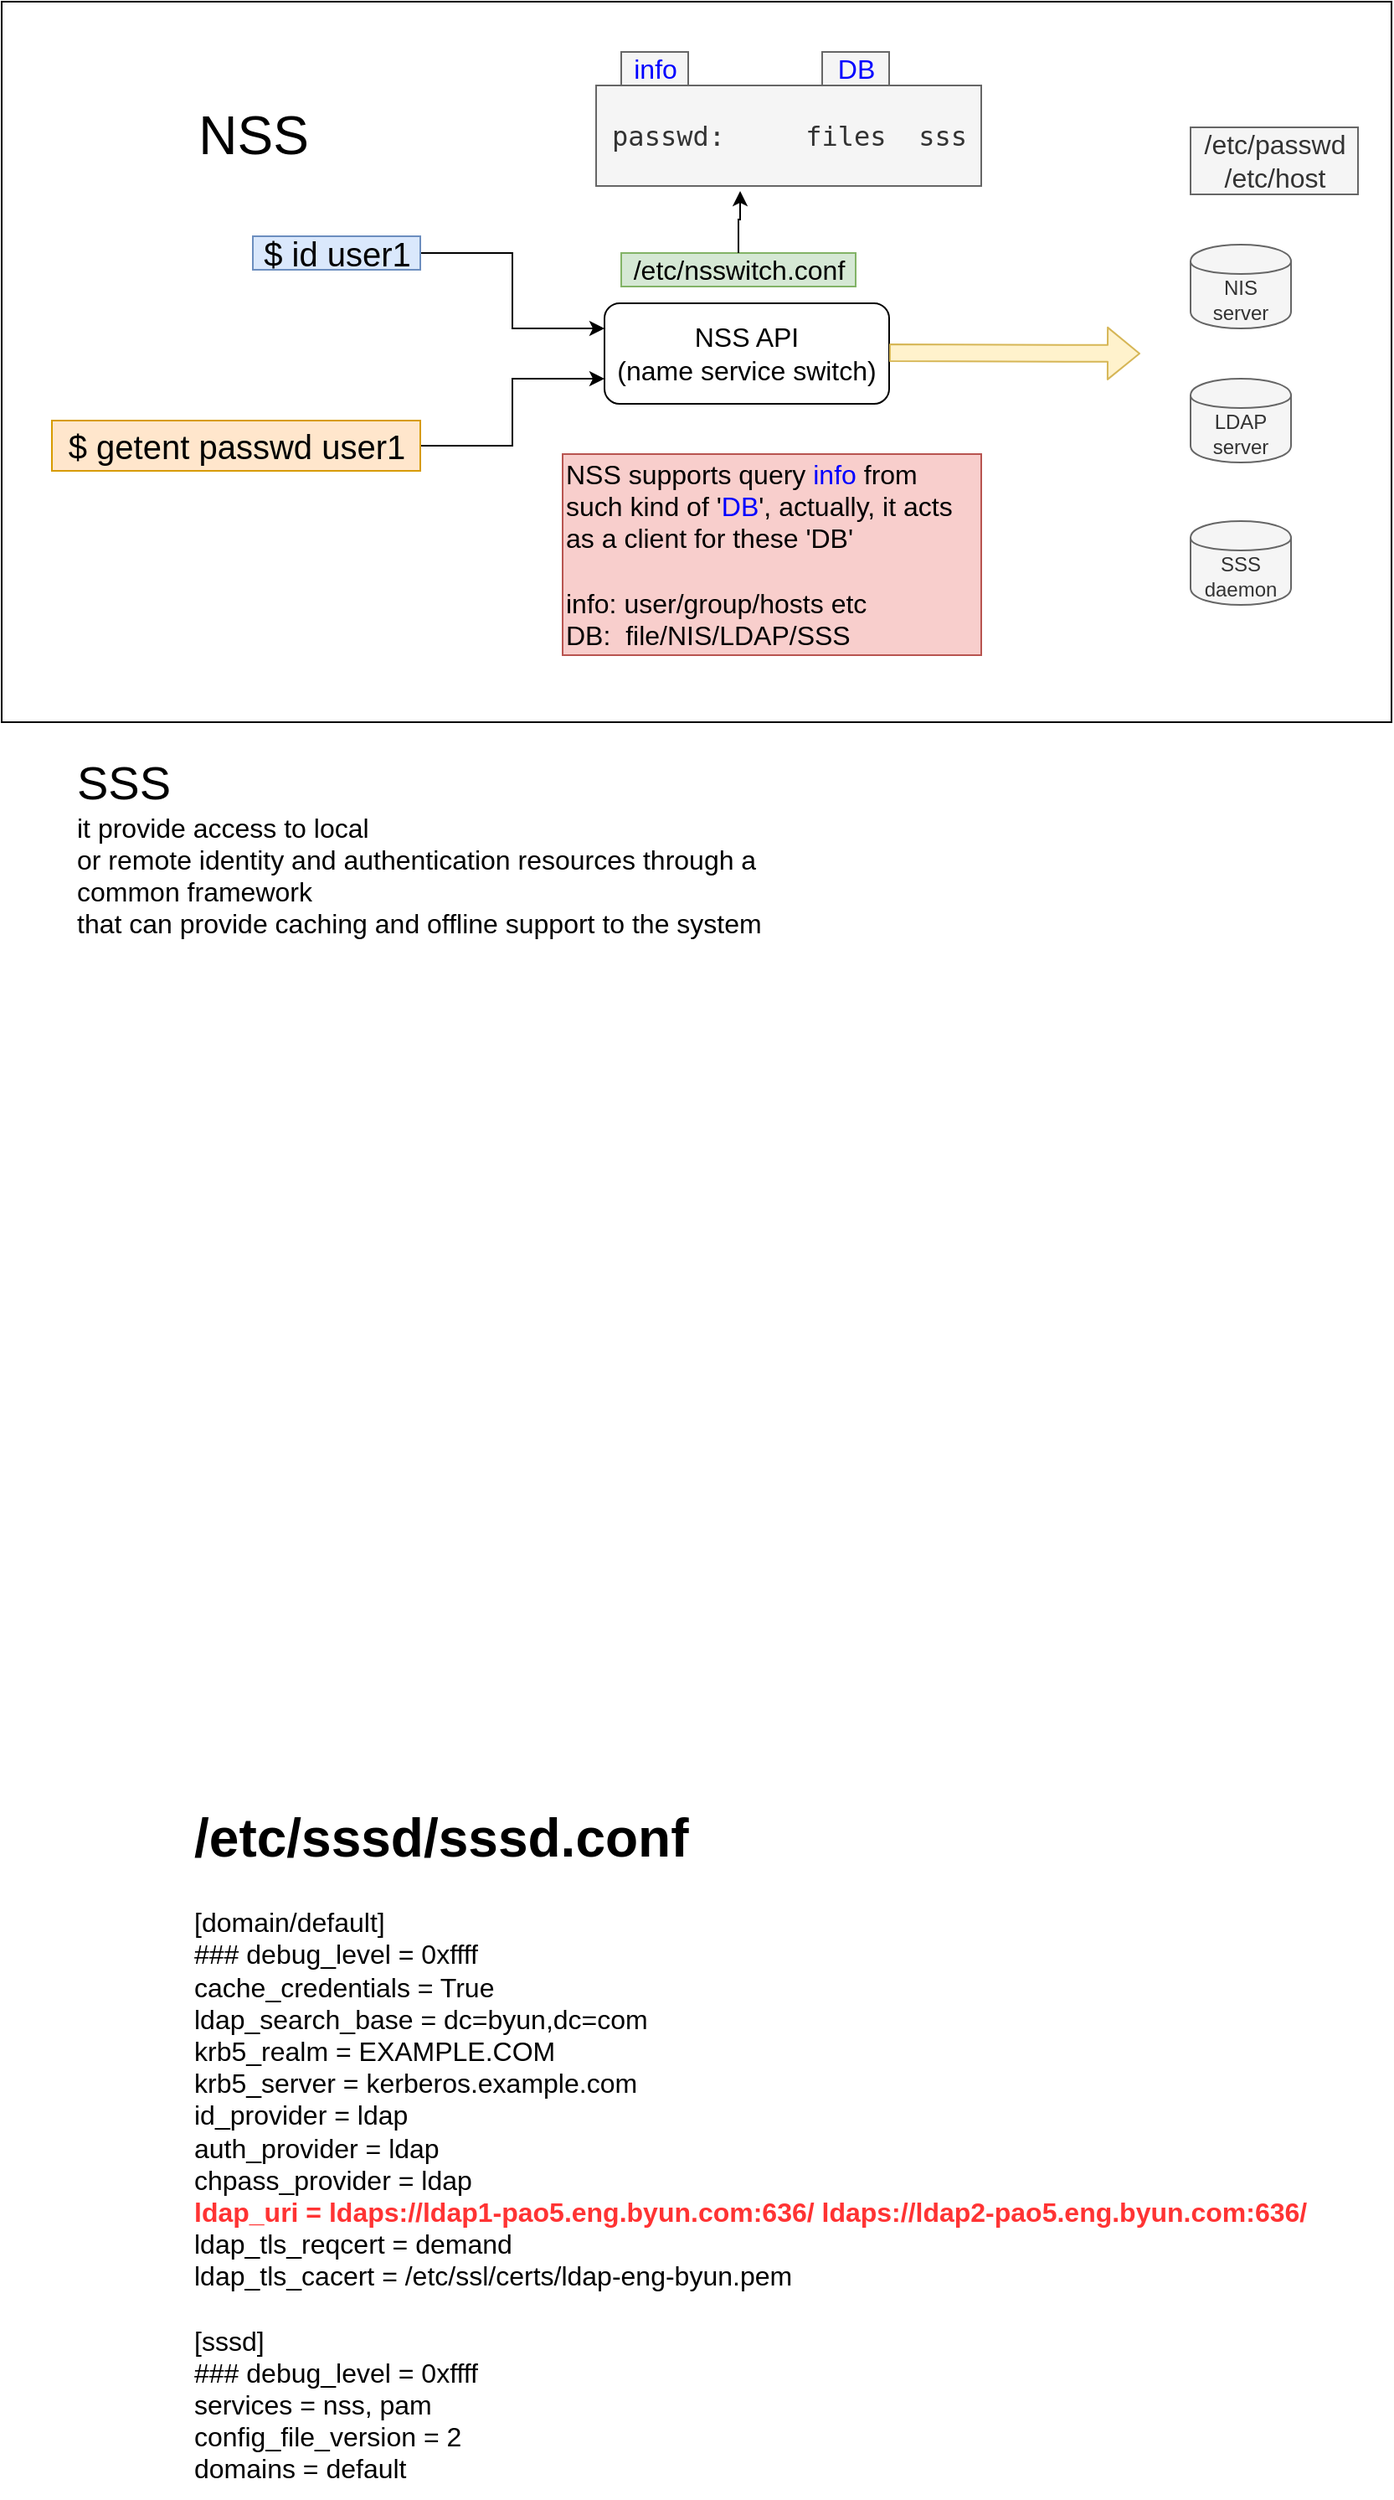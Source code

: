 <mxfile version="12.9.14" type="github">
  <diagram id="ViUHSN5rNqmbhwSm9W_r" name="Page-1">
    <mxGraphModel dx="2191" dy="1966" grid="1" gridSize="10" guides="1" tooltips="1" connect="1" arrows="1" fold="1" page="1" pageScale="1" pageWidth="850" pageHeight="1100" math="0" shadow="0">
      <root>
        <mxCell id="0" />
        <mxCell id="1" parent="0" />
        <mxCell id="GP-yEyZACJ4CK5Q3il1x-41" value="" style="group" vertex="1" connectable="0" parent="1">
          <mxGeometry x="-180" y="-10" width="830" height="430" as="geometry" />
        </mxCell>
        <mxCell id="GP-yEyZACJ4CK5Q3il1x-40" value="" style="rounded=0;whiteSpace=wrap;html=1;fillColor=#ffffff;fontSize=16;fontColor=#000000;align=left;" vertex="1" parent="GP-yEyZACJ4CK5Q3il1x-41">
          <mxGeometry width="830" height="430" as="geometry" />
        </mxCell>
        <mxCell id="GP-yEyZACJ4CK5Q3il1x-2" value="&lt;div style=&quot;font-size: 16px;&quot;&gt;NSS API&lt;/div&gt;&lt;div style=&quot;font-size: 16px;&quot;&gt;(name service switch)&lt;br style=&quot;font-size: 16px;&quot;&gt;&lt;/div&gt;" style="rounded=1;whiteSpace=wrap;html=1;fontSize=16;" vertex="1" parent="GP-yEyZACJ4CK5Q3il1x-41">
          <mxGeometry x="360" y="180" width="170" height="60" as="geometry" />
        </mxCell>
        <mxCell id="GP-yEyZACJ4CK5Q3il1x-3" value="/etc/nsswitch.conf" style="text;html=1;align=center;verticalAlign=middle;resizable=0;points=[];autosize=1;fontSize=16;fillColor=#d5e8d4;strokeColor=#82b366;" vertex="1" parent="GP-yEyZACJ4CK5Q3il1x-41">
          <mxGeometry x="370" y="150" width="140" height="20" as="geometry" />
        </mxCell>
        <mxCell id="GP-yEyZACJ4CK5Q3il1x-6" value="LDAP server" style="shape=cylinder;whiteSpace=wrap;html=1;boundedLbl=1;backgroundOutline=1;fillColor=#f5f5f5;strokeColor=#666666;fontColor=#333333;" vertex="1" parent="GP-yEyZACJ4CK5Q3il1x-41">
          <mxGeometry x="710" y="225" width="60" height="50" as="geometry" />
        </mxCell>
        <mxCell id="GP-yEyZACJ4CK5Q3il1x-14" style="edgeStyle=orthogonalEdgeStyle;rounded=0;orthogonalLoop=1;jettySize=auto;html=1;entryX=0;entryY=0.25;entryDx=0;entryDy=0;fontSize=16;" edge="1" parent="GP-yEyZACJ4CK5Q3il1x-41" source="GP-yEyZACJ4CK5Q3il1x-9" target="GP-yEyZACJ4CK5Q3il1x-2">
          <mxGeometry relative="1" as="geometry" />
        </mxCell>
        <mxCell id="GP-yEyZACJ4CK5Q3il1x-9" value="&lt;font style=&quot;font-size: 20px&quot;&gt;$ id user1&lt;/font&gt;" style="text;html=1;align=center;verticalAlign=middle;resizable=0;points=[];autosize=1;fillColor=#dae8fc;strokeColor=#6c8ebf;" vertex="1" parent="GP-yEyZACJ4CK5Q3il1x-41">
          <mxGeometry x="150" y="140" width="100" height="20" as="geometry" />
        </mxCell>
        <mxCell id="GP-yEyZACJ4CK5Q3il1x-10" value="NSS supports query &lt;font color=&quot;#0000FF&quot;&gt;info&lt;/font&gt; from&lt;br style=&quot;font-size: 16px&quot;&gt;such kind of &#39;&lt;font color=&quot;#0000FF&quot;&gt;DB&lt;/font&gt;&#39;, actually, it acts&lt;br style=&quot;font-size: 16px&quot;&gt;&lt;div&gt;as a client for these &#39;DB&#39;&lt;/div&gt;&lt;div&gt;&lt;br&gt;&lt;/div&gt;&lt;div&gt;info: user/group/hosts etc&lt;br&gt;DB:&amp;nbsp; file/NIS/LDAP/SSS&lt;br&gt;&lt;/div&gt;" style="text;html=1;align=left;verticalAlign=middle;resizable=0;points=[];autosize=1;fontSize=16;fillColor=#f8cecc;strokeColor=#b85450;" vertex="1" parent="GP-yEyZACJ4CK5Q3il1x-41">
          <mxGeometry x="335" y="270" width="250" height="120" as="geometry" />
        </mxCell>
        <mxCell id="GP-yEyZACJ4CK5Q3il1x-15" style="edgeStyle=orthogonalEdgeStyle;rounded=0;orthogonalLoop=1;jettySize=auto;html=1;entryX=0;entryY=0.75;entryDx=0;entryDy=0;fontSize=16;" edge="1" parent="GP-yEyZACJ4CK5Q3il1x-41" source="GP-yEyZACJ4CK5Q3il1x-11" target="GP-yEyZACJ4CK5Q3il1x-2">
          <mxGeometry relative="1" as="geometry" />
        </mxCell>
        <mxCell id="GP-yEyZACJ4CK5Q3il1x-11" value="$ getent passwd user1" style="text;html=1;align=center;verticalAlign=middle;resizable=0;points=[];autosize=1;fillColor=#ffe6cc;strokeColor=#d79b00;fontSize=20;" vertex="1" parent="GP-yEyZACJ4CK5Q3il1x-41">
          <mxGeometry x="30" y="250" width="220" height="30" as="geometry" />
        </mxCell>
        <mxCell id="GP-yEyZACJ4CK5Q3il1x-16" value="/etc/passwd&lt;br&gt;/etc/host" style="text;html=1;align=center;verticalAlign=middle;resizable=0;points=[];autosize=1;fontSize=16;fillColor=#f5f5f5;strokeColor=#666666;fontColor=#333333;" vertex="1" parent="GP-yEyZACJ4CK5Q3il1x-41">
          <mxGeometry x="710" y="75" width="100" height="40" as="geometry" />
        </mxCell>
        <mxCell id="GP-yEyZACJ4CK5Q3il1x-18" value="NIS&lt;br&gt;server" style="shape=cylinder;whiteSpace=wrap;html=1;boundedLbl=1;backgroundOutline=1;fillColor=#f5f5f5;strokeColor=#666666;fontColor=#333333;" vertex="1" parent="GP-yEyZACJ4CK5Q3il1x-41">
          <mxGeometry x="710" y="145" width="60" height="50" as="geometry" />
        </mxCell>
        <mxCell id="GP-yEyZACJ4CK5Q3il1x-20" value="SSS&lt;br&gt;daemon" style="shape=cylinder;whiteSpace=wrap;html=1;boundedLbl=1;backgroundOutline=1;fillColor=#f5f5f5;strokeColor=#666666;fontColor=#333333;" vertex="1" parent="GP-yEyZACJ4CK5Q3il1x-41">
          <mxGeometry x="710" y="310" width="60" height="50" as="geometry" />
        </mxCell>
        <mxCell id="GP-yEyZACJ4CK5Q3il1x-21" value="&lt;pre class=&quot;line-numbers  language-undefined&quot;&gt;&lt;code class=&quot;  language-undefined&quot;&gt;passwd:     files  sss&lt;/code&gt;&lt;/pre&gt;" style="text;html=1;align=center;verticalAlign=middle;resizable=0;points=[];autosize=1;fontSize=16;fillColor=#f5f5f5;strokeColor=#666666;fontColor=#333333;" vertex="1" parent="GP-yEyZACJ4CK5Q3il1x-41">
          <mxGeometry x="355" y="50" width="230" height="60" as="geometry" />
        </mxCell>
        <mxCell id="GP-yEyZACJ4CK5Q3il1x-22" style="edgeStyle=orthogonalEdgeStyle;rounded=0;orthogonalLoop=1;jettySize=auto;html=1;entryX=0.374;entryY=1.05;entryDx=0;entryDy=0;entryPerimeter=0;fontSize=16;" edge="1" parent="GP-yEyZACJ4CK5Q3il1x-41" source="GP-yEyZACJ4CK5Q3il1x-3" target="GP-yEyZACJ4CK5Q3il1x-21">
          <mxGeometry relative="1" as="geometry" />
        </mxCell>
        <mxCell id="GP-yEyZACJ4CK5Q3il1x-23" value="&lt;font color=&quot;#0000FF&quot;&gt;info&lt;/font&gt;" style="text;html=1;align=center;verticalAlign=middle;resizable=0;points=[];autosize=1;fontSize=16;fontColor=#333333;fillColor=#f5f5f5;strokeColor=#666666;" vertex="1" parent="GP-yEyZACJ4CK5Q3il1x-41">
          <mxGeometry x="370" y="30" width="40" height="20" as="geometry" />
        </mxCell>
        <mxCell id="GP-yEyZACJ4CK5Q3il1x-24" value="&lt;font color=&quot;#0000FF&quot;&gt;DB&lt;/font&gt;" style="text;html=1;align=center;verticalAlign=middle;resizable=0;points=[];autosize=1;fontSize=16;fillColor=#f5f5f5;strokeColor=#666666;fontColor=#333333;" vertex="1" parent="GP-yEyZACJ4CK5Q3il1x-41">
          <mxGeometry x="490" y="30" width="40" height="20" as="geometry" />
        </mxCell>
        <mxCell id="GP-yEyZACJ4CK5Q3il1x-31" value="" style="shape=flexArrow;endArrow=classic;html=1;fontSize=16;fontColor=#0000FF;fillColor=#fff2cc;strokeColor=#d6b656;" edge="1" parent="GP-yEyZACJ4CK5Q3il1x-41">
          <mxGeometry width="50" height="50" relative="1" as="geometry">
            <mxPoint x="530" y="209.5" as="sourcePoint" />
            <mxPoint x="680" y="210" as="targetPoint" />
          </mxGeometry>
        </mxCell>
        <mxCell id="GP-yEyZACJ4CK5Q3il1x-43" value="NSS" style="text;html=1;align=center;verticalAlign=middle;resizable=0;points=[];autosize=1;fontSize=32;fontColor=#000000;" vertex="1" parent="GP-yEyZACJ4CK5Q3il1x-41">
          <mxGeometry x="110" y="60" width="80" height="40" as="geometry" />
        </mxCell>
        <mxCell id="GP-yEyZACJ4CK5Q3il1x-42" value="" style="group" vertex="1" connectable="0" parent="1">
          <mxGeometry x="-160" y="450" width="792.06" height="1030" as="geometry" />
        </mxCell>
        <mxCell id="GP-yEyZACJ4CK5Q3il1x-35" value="&lt;div style=&quot;font-size: 28px&quot;&gt;&lt;font style=&quot;font-size: 28px&quot;&gt;SSS&lt;br&gt;&lt;/font&gt;&lt;/div&gt;&lt;div&gt;it provide access to local&lt;br&gt;or remote identity and authentication resources through a common framework&lt;br&gt;that can provide caching and offline support to the system&lt;/div&gt;" style="text;html=1;strokeColor=none;fillColor=none;spacing=5;spacingTop=-20;whiteSpace=wrap;overflow=hidden;rounded=0;fontSize=16;fontColor=#000000;align=left;" vertex="1" parent="GP-yEyZACJ4CK5Q3il1x-42">
          <mxGeometry x="20" width="450" height="111.078" as="geometry" />
        </mxCell>
        <mxCell id="GP-yEyZACJ4CK5Q3il1x-38" value="" style="shape=image;imageAspect=0;aspect=fixed;verticalLabelPosition=bottom;verticalAlign=top;fillColor=#ffffff;fontSize=16;fontColor=#000000;align=left;image=https://ronnyvandenbroeck.files.wordpress.com/2019/10/screenshot_20171004_103832.png;" vertex="1" parent="GP-yEyZACJ4CK5Q3il1x-42">
          <mxGeometry y="121.176" width="792.06" height="460" as="geometry" />
        </mxCell>
        <mxCell id="GP-yEyZACJ4CK5Q3il1x-39" value="&lt;h1&gt;/etc/sssd/sssd.conf&lt;br&gt;&lt;/h1&gt;&lt;p&gt;[domain/default]&amp;nbsp;&amp;nbsp;&amp;nbsp;&amp;nbsp;&amp;nbsp;&amp;nbsp;&amp;nbsp;&amp;nbsp;&amp;nbsp;&amp;nbsp;&amp;nbsp;&amp;nbsp;&amp;nbsp;&amp;nbsp;&amp;nbsp;&amp;nbsp;&amp;nbsp;&amp;nbsp;&amp;nbsp;&amp;nbsp;&amp;nbsp;&amp;nbsp;&amp;nbsp;&amp;nbsp;&amp;nbsp;&amp;nbsp;&amp;nbsp;&amp;nbsp;&amp;nbsp;&amp;nbsp;&amp;nbsp;&amp;nbsp;&amp;nbsp;&amp;nbsp;&amp;nbsp;&amp;nbsp;&amp;nbsp;&amp;nbsp;&amp;nbsp;&amp;nbsp;&amp;nbsp;&amp;nbsp;&amp;nbsp;&amp;nbsp;&amp;nbsp;&amp;nbsp;&amp;nbsp;&amp;nbsp;&amp;nbsp;&amp;nbsp;&amp;nbsp;&amp;nbsp;&amp;nbsp;&amp;nbsp;&amp;nbsp;&amp;nbsp;&amp;nbsp;&amp;nbsp;&amp;nbsp;&amp;nbsp;&amp;nbsp;&amp;nbsp;&amp;nbsp; &lt;br&gt;### debug_level = 0xffff&amp;nbsp;&amp;nbsp;&amp;nbsp;&amp;nbsp;&amp;nbsp;&amp;nbsp;&amp;nbsp;&amp;nbsp;&amp;nbsp;&amp;nbsp;&amp;nbsp;&amp;nbsp;&amp;nbsp;&amp;nbsp;&amp;nbsp;&amp;nbsp;&amp;nbsp;&amp;nbsp;&amp;nbsp;&amp;nbsp;&amp;nbsp;&amp;nbsp;&amp;nbsp;&amp;nbsp;&amp;nbsp;&amp;nbsp;&amp;nbsp;&amp;nbsp;&amp;nbsp;&amp;nbsp;&amp;nbsp;&amp;nbsp;&amp;nbsp;&amp;nbsp;&amp;nbsp;&amp;nbsp;&amp;nbsp;&amp;nbsp;&amp;nbsp;&amp;nbsp;&amp;nbsp;&amp;nbsp;&amp;nbsp;&amp;nbsp;&amp;nbsp;&amp;nbsp;&amp;nbsp;&amp;nbsp;&amp;nbsp;&amp;nbsp;&amp;nbsp;&amp;nbsp;&amp;nbsp;&amp;nbsp;&amp;nbsp; &lt;br&gt;cache_credentials = True&amp;nbsp;&amp;nbsp;&amp;nbsp;&amp;nbsp;&amp;nbsp;&amp;nbsp;&amp;nbsp;&amp;nbsp;&amp;nbsp;&amp;nbsp;&amp;nbsp;&amp;nbsp;&amp;nbsp;&amp;nbsp;&amp;nbsp;&amp;nbsp;&amp;nbsp;&amp;nbsp;&amp;nbsp;&amp;nbsp;&amp;nbsp;&amp;nbsp;&amp;nbsp;&amp;nbsp;&amp;nbsp;&amp;nbsp;&amp;nbsp;&amp;nbsp;&amp;nbsp;&amp;nbsp;&amp;nbsp;&amp;nbsp;&amp;nbsp;&amp;nbsp;&amp;nbsp;&amp;nbsp;&amp;nbsp;&amp;nbsp;&amp;nbsp;&amp;nbsp;&amp;nbsp;&amp;nbsp;&amp;nbsp;&amp;nbsp;&amp;nbsp;&amp;nbsp;&amp;nbsp;&amp;nbsp;&amp;nbsp;&amp;nbsp;&amp;nbsp;&amp;nbsp;&amp;nbsp;&amp;nbsp;&amp;nbsp; &lt;br&gt;ldap_search_base = dc=byun,dc=com&amp;nbsp;&amp;nbsp;&amp;nbsp;&amp;nbsp;&amp;nbsp;&amp;nbsp;&amp;nbsp;&amp;nbsp;&amp;nbsp;&amp;nbsp;&amp;nbsp;&amp;nbsp;&amp;nbsp;&amp;nbsp;&amp;nbsp;&amp;nbsp;&amp;nbsp;&amp;nbsp;&amp;nbsp;&amp;nbsp;&amp;nbsp;&amp;nbsp;&amp;nbsp;&amp;nbsp;&amp;nbsp;&amp;nbsp;&amp;nbsp;&amp;nbsp;&amp;nbsp;&amp;nbsp;&amp;nbsp;&amp;nbsp;&amp;nbsp;&amp;nbsp;&amp;nbsp;&amp;nbsp;&amp;nbsp;&amp;nbsp;&amp;nbsp;&amp;nbsp;&amp;nbsp;&amp;nbsp;&amp;nbsp;&amp;nbsp; &lt;br&gt;krb5_realm = EXAMPLE.COM&amp;nbsp;&amp;nbsp;&amp;nbsp;&amp;nbsp;&amp;nbsp;&amp;nbsp;&amp;nbsp;&amp;nbsp;&amp;nbsp;&amp;nbsp;&amp;nbsp;&amp;nbsp;&amp;nbsp;&amp;nbsp;&amp;nbsp;&amp;nbsp;&amp;nbsp;&amp;nbsp;&amp;nbsp;&amp;nbsp;&amp;nbsp;&amp;nbsp;&amp;nbsp;&amp;nbsp;&amp;nbsp;&amp;nbsp;&amp;nbsp;&amp;nbsp;&amp;nbsp;&amp;nbsp;&amp;nbsp;&amp;nbsp;&amp;nbsp;&amp;nbsp;&amp;nbsp;&amp;nbsp;&amp;nbsp;&amp;nbsp;&amp;nbsp;&amp;nbsp;&amp;nbsp;&amp;nbsp;&amp;nbsp;&amp;nbsp;&amp;nbsp;&amp;nbsp;&amp;nbsp;&amp;nbsp;&amp;nbsp;&amp;nbsp;&amp;nbsp;&amp;nbsp;&amp;nbsp;&amp;nbsp;&amp;nbsp; &lt;br&gt;krb5_server = kerberos.example.com&amp;nbsp;&amp;nbsp;&amp;nbsp;&amp;nbsp;&amp;nbsp;&amp;nbsp;&amp;nbsp;&amp;nbsp;&amp;nbsp;&amp;nbsp;&amp;nbsp;&amp;nbsp;&amp;nbsp;&amp;nbsp;&amp;nbsp;&amp;nbsp;&amp;nbsp;&amp;nbsp;&amp;nbsp;&amp;nbsp;&amp;nbsp;&amp;nbsp;&amp;nbsp;&amp;nbsp;&amp;nbsp;&amp;nbsp;&amp;nbsp;&amp;nbsp;&amp;nbsp;&amp;nbsp;&amp;nbsp;&amp;nbsp;&amp;nbsp;&amp;nbsp;&amp;nbsp;&amp;nbsp;&amp;nbsp;&amp;nbsp;&amp;nbsp;&amp;nbsp;&amp;nbsp;&amp;nbsp;&amp;nbsp;&amp;nbsp;&amp;nbsp; &lt;br&gt;id_provider = ldap&amp;nbsp;&amp;nbsp;&amp;nbsp;&amp;nbsp;&amp;nbsp;&amp;nbsp;&amp;nbsp;&amp;nbsp;&amp;nbsp;&amp;nbsp;&amp;nbsp;&amp;nbsp;&amp;nbsp;&amp;nbsp;&amp;nbsp;&amp;nbsp;&amp;nbsp;&amp;nbsp;&amp;nbsp;&amp;nbsp;&amp;nbsp;&amp;nbsp;&amp;nbsp;&amp;nbsp;&amp;nbsp;&amp;nbsp;&amp;nbsp;&amp;nbsp;&amp;nbsp;&amp;nbsp;&amp;nbsp;&amp;nbsp;&amp;nbsp;&amp;nbsp;&amp;nbsp;&amp;nbsp;&amp;nbsp;&amp;nbsp;&amp;nbsp;&amp;nbsp;&amp;nbsp;&amp;nbsp;&amp;nbsp;&amp;nbsp;&amp;nbsp;&amp;nbsp;&amp;nbsp;&amp;nbsp;&amp;nbsp;&amp;nbsp;&amp;nbsp;&amp;nbsp;&amp;nbsp;&amp;nbsp;&amp;nbsp;&amp;nbsp;&amp;nbsp;&amp;nbsp;&amp;nbsp;&amp;nbsp;&amp;nbsp; &lt;br&gt;auth_provider = ldap&amp;nbsp;&amp;nbsp;&amp;nbsp;&amp;nbsp;&amp;nbsp;&amp;nbsp;&amp;nbsp;&amp;nbsp;&amp;nbsp;&amp;nbsp;&amp;nbsp;&amp;nbsp;&amp;nbsp;&amp;nbsp;&amp;nbsp;&amp;nbsp;&amp;nbsp;&amp;nbsp;&amp;nbsp;&amp;nbsp;&amp;nbsp;&amp;nbsp;&amp;nbsp;&amp;nbsp;&amp;nbsp;&amp;nbsp;&amp;nbsp;&amp;nbsp;&amp;nbsp;&amp;nbsp;&amp;nbsp;&amp;nbsp;&amp;nbsp;&amp;nbsp;&amp;nbsp;&amp;nbsp;&amp;nbsp;&amp;nbsp;&amp;nbsp;&amp;nbsp;&amp;nbsp;&amp;nbsp;&amp;nbsp;&amp;nbsp;&amp;nbsp;&amp;nbsp;&amp;nbsp;&amp;nbsp;&amp;nbsp;&amp;nbsp;&amp;nbsp;&amp;nbsp;&amp;nbsp;&amp;nbsp;&amp;nbsp;&amp;nbsp;&amp;nbsp;&amp;nbsp;&amp;nbsp; &lt;br&gt;chpass_provider = ldap&amp;nbsp;&amp;nbsp;&amp;nbsp;&amp;nbsp;&amp;nbsp;&amp;nbsp;&amp;nbsp;&amp;nbsp;&amp;nbsp;&amp;nbsp;&amp;nbsp;&amp;nbsp;&amp;nbsp;&amp;nbsp;&amp;nbsp;&amp;nbsp;&amp;nbsp;&amp;nbsp;&amp;nbsp;&amp;nbsp;&amp;nbsp;&amp;nbsp;&amp;nbsp;&amp;nbsp;&amp;nbsp;&amp;nbsp;&amp;nbsp;&amp;nbsp;&amp;nbsp;&amp;nbsp;&amp;nbsp;&amp;nbsp;&amp;nbsp;&amp;nbsp;&amp;nbsp;&amp;nbsp;&amp;nbsp;&amp;nbsp;&amp;nbsp;&amp;nbsp;&amp;nbsp;&amp;nbsp;&amp;nbsp;&amp;nbsp;&amp;nbsp;&amp;nbsp;&amp;nbsp;&amp;nbsp;&amp;nbsp;&amp;nbsp;&amp;nbsp;&amp;nbsp;&amp;nbsp;&amp;nbsp;&amp;nbsp;&amp;nbsp;&amp;nbsp; &lt;br&gt;&lt;font color=&quot;#FF3333&quot;&gt;&lt;b&gt;ldap_uri = ldaps://ldap1-pao5.eng.byun.com:636/ ldaps://ldap2-pao5.eng.byun.com:636/&lt;/b&gt;&lt;/font&gt;&lt;br&gt;ldap_tls_reqcert = demand&amp;nbsp;&amp;nbsp;&amp;nbsp;&amp;nbsp;&amp;nbsp;&amp;nbsp;&amp;nbsp;&amp;nbsp;&amp;nbsp;&amp;nbsp;&amp;nbsp;&amp;nbsp;&amp;nbsp;&amp;nbsp;&amp;nbsp;&amp;nbsp;&amp;nbsp;&amp;nbsp;&amp;nbsp;&amp;nbsp;&amp;nbsp;&amp;nbsp;&amp;nbsp;&amp;nbsp;&amp;nbsp;&amp;nbsp;&amp;nbsp;&amp;nbsp;&amp;nbsp;&amp;nbsp;&amp;nbsp;&amp;nbsp;&amp;nbsp;&amp;nbsp;&amp;nbsp;&amp;nbsp;&amp;nbsp;&amp;nbsp;&amp;nbsp;&amp;nbsp;&amp;nbsp;&amp;nbsp;&amp;nbsp;&amp;nbsp;&amp;nbsp;&amp;nbsp;&amp;nbsp;&amp;nbsp;&amp;nbsp;&amp;nbsp;&amp;nbsp;&amp;nbsp;&amp;nbsp;&amp;nbsp; &lt;br&gt;ldap_tls_cacert = /etc/ssl/certs/ldap-eng-byun.pem&amp;nbsp;&amp;nbsp;&amp;nbsp;&amp;nbsp;&amp;nbsp;&amp;nbsp;&amp;nbsp;&amp;nbsp;&amp;nbsp;&amp;nbsp;&amp;nbsp;&amp;nbsp;&amp;nbsp;&amp;nbsp;&amp;nbsp;&amp;nbsp;&amp;nbsp;&amp;nbsp;&amp;nbsp;&amp;nbsp;&amp;nbsp;&amp;nbsp;&amp;nbsp;&amp;nbsp;&amp;nbsp;&amp;nbsp;&amp;nbsp; &lt;br&gt;&amp;nbsp;&amp;nbsp;&amp;nbsp;&amp;nbsp;&amp;nbsp;&amp;nbsp;&amp;nbsp;&amp;nbsp;&amp;nbsp;&amp;nbsp;&amp;nbsp;&amp;nbsp;&amp;nbsp;&amp;nbsp;&amp;nbsp;&amp;nbsp;&amp;nbsp;&amp;nbsp;&amp;nbsp;&amp;nbsp;&amp;nbsp;&amp;nbsp;&amp;nbsp;&amp;nbsp;&amp;nbsp;&amp;nbsp;&amp;nbsp;&amp;nbsp;&amp;nbsp;&amp;nbsp;&amp;nbsp;&amp;nbsp;&amp;nbsp;&amp;nbsp;&amp;nbsp;&amp;nbsp;&amp;nbsp;&amp;nbsp;&amp;nbsp;&amp;nbsp;&amp;nbsp;&amp;nbsp;&amp;nbsp;&amp;nbsp;&amp;nbsp;&amp;nbsp;&amp;nbsp;&amp;nbsp;&amp;nbsp;&amp;nbsp;&amp;nbsp;&amp;nbsp;&amp;nbsp;&amp;nbsp;&amp;nbsp;&amp;nbsp;&amp;nbsp;&amp;nbsp;&amp;nbsp;&amp;nbsp;&amp;nbsp;&amp;nbsp;&amp;nbsp;&amp;nbsp;&amp;nbsp;&amp;nbsp;&amp;nbsp;&amp;nbsp;&amp;nbsp;&amp;nbsp;&amp;nbsp;&amp;nbsp;&amp;nbsp;&amp;nbsp;&amp;nbsp;&amp;nbsp;&amp;nbsp;&amp;nbsp;&amp;nbsp; &lt;br&gt;[sssd]&amp;nbsp;&amp;nbsp;&amp;nbsp;&amp;nbsp;&amp;nbsp;&amp;nbsp;&amp;nbsp;&amp;nbsp;&amp;nbsp;&amp;nbsp;&amp;nbsp;&amp;nbsp;&amp;nbsp;&amp;nbsp;&amp;nbsp;&amp;nbsp;&amp;nbsp;&amp;nbsp;&amp;nbsp;&amp;nbsp;&amp;nbsp;&amp;nbsp;&amp;nbsp;&amp;nbsp;&amp;nbsp;&amp;nbsp;&amp;nbsp;&amp;nbsp;&amp;nbsp;&amp;nbsp;&amp;nbsp;&amp;nbsp;&amp;nbsp;&amp;nbsp;&amp;nbsp;&amp;nbsp;&amp;nbsp;&amp;nbsp;&amp;nbsp;&amp;nbsp;&amp;nbsp;&amp;nbsp;&amp;nbsp;&amp;nbsp;&amp;nbsp;&amp;nbsp;&amp;nbsp;&amp;nbsp;&amp;nbsp;&amp;nbsp;&amp;nbsp;&amp;nbsp;&amp;nbsp;&amp;nbsp;&amp;nbsp;&amp;nbsp;&amp;nbsp;&amp;nbsp;&amp;nbsp;&amp;nbsp;&amp;nbsp;&amp;nbsp;&amp;nbsp;&amp;nbsp;&amp;nbsp;&amp;nbsp;&amp;nbsp;&amp;nbsp;&amp;nbsp;&amp;nbsp;&amp;nbsp;&amp;nbsp;&amp;nbsp; &lt;br&gt;### debug_level = 0xffff&amp;nbsp;&amp;nbsp;&amp;nbsp;&amp;nbsp;&amp;nbsp;&amp;nbsp;&amp;nbsp;&amp;nbsp;&amp;nbsp;&amp;nbsp;&amp;nbsp;&amp;nbsp;&amp;nbsp;&amp;nbsp;&amp;nbsp;&amp;nbsp;&amp;nbsp;&amp;nbsp;&amp;nbsp;&amp;nbsp;&amp;nbsp;&amp;nbsp;&amp;nbsp;&amp;nbsp;&amp;nbsp;&amp;nbsp;&amp;nbsp;&amp;nbsp;&amp;nbsp;&amp;nbsp;&amp;nbsp;&amp;nbsp;&amp;nbsp;&amp;nbsp;&amp;nbsp;&amp;nbsp;&amp;nbsp;&amp;nbsp;&amp;nbsp;&amp;nbsp;&amp;nbsp;&amp;nbsp;&amp;nbsp;&amp;nbsp;&amp;nbsp;&amp;nbsp;&amp;nbsp;&amp;nbsp;&amp;nbsp;&amp;nbsp;&amp;nbsp;&amp;nbsp;&amp;nbsp;&amp;nbsp;&amp;nbsp; &lt;br&gt;services = nss, pam&amp;nbsp;&amp;nbsp;&amp;nbsp;&amp;nbsp;&amp;nbsp;&amp;nbsp;&amp;nbsp;&amp;nbsp;&amp;nbsp;&amp;nbsp;&amp;nbsp;&amp;nbsp;&amp;nbsp;&amp;nbsp;&amp;nbsp;&amp;nbsp;&amp;nbsp;&amp;nbsp;&amp;nbsp;&amp;nbsp;&amp;nbsp;&amp;nbsp;&amp;nbsp;&amp;nbsp;&amp;nbsp;&amp;nbsp;&amp;nbsp;&amp;nbsp;&amp;nbsp;&amp;nbsp;&amp;nbsp;&amp;nbsp;&amp;nbsp;&amp;nbsp;&amp;nbsp;&amp;nbsp;&amp;nbsp;&amp;nbsp;&amp;nbsp;&amp;nbsp;&amp;nbsp;&amp;nbsp;&amp;nbsp;&amp;nbsp;&amp;nbsp;&amp;nbsp;&amp;nbsp;&amp;nbsp;&amp;nbsp;&amp;nbsp;&amp;nbsp;&amp;nbsp;&amp;nbsp;&amp;nbsp;&amp;nbsp;&amp;nbsp;&amp;nbsp;&amp;nbsp;&amp;nbsp;&amp;nbsp; &lt;br&gt;config_file_version = 2&amp;nbsp;&amp;nbsp;&amp;nbsp;&amp;nbsp;&amp;nbsp;&amp;nbsp;&amp;nbsp;&amp;nbsp;&amp;nbsp;&amp;nbsp;&amp;nbsp;&amp;nbsp;&amp;nbsp;&amp;nbsp;&amp;nbsp;&amp;nbsp;&amp;nbsp;&amp;nbsp;&amp;nbsp;&amp;nbsp;&amp;nbsp;&amp;nbsp;&amp;nbsp;&amp;nbsp;&amp;nbsp;&amp;nbsp;&amp;nbsp;&amp;nbsp;&amp;nbsp;&amp;nbsp;&amp;nbsp;&amp;nbsp;&amp;nbsp;&amp;nbsp;&amp;nbsp;&amp;nbsp;&amp;nbsp;&amp;nbsp;&amp;nbsp;&amp;nbsp;&amp;nbsp;&amp;nbsp;&amp;nbsp;&amp;nbsp;&amp;nbsp;&amp;nbsp;&amp;nbsp;&amp;nbsp;&amp;nbsp;&amp;nbsp;&amp;nbsp;&amp;nbsp;&amp;nbsp;&amp;nbsp;&amp;nbsp;&amp;nbsp; &lt;br&gt;domains = default&amp;nbsp;&amp;nbsp;&amp;nbsp;&amp;nbsp;&amp;nbsp;&amp;nbsp;&amp;nbsp;&amp;nbsp;&amp;nbsp;&amp;nbsp;&amp;nbsp;&amp;nbsp;&amp;nbsp;&amp;nbsp;&amp;nbsp;&amp;nbsp;&amp;nbsp;&amp;nbsp;&amp;nbsp;&amp;nbsp;&amp;nbsp;&amp;nbsp;&amp;nbsp;&amp;nbsp;&amp;nbsp;&amp;nbsp;&amp;nbsp;&amp;nbsp;&amp;nbsp;&amp;nbsp;&amp;nbsp;&amp;nbsp;&amp;nbsp;&amp;nbsp;&amp;nbsp;&amp;nbsp;&amp;nbsp;&amp;nbsp;&amp;nbsp;&amp;nbsp;&amp;nbsp;&amp;nbsp;&amp;nbsp;&amp;nbsp;&amp;nbsp;&amp;nbsp;&amp;nbsp;&amp;nbsp;&amp;nbsp;&amp;nbsp;&amp;nbsp;&amp;nbsp;&amp;nbsp;&amp;nbsp;&amp;nbsp;&amp;nbsp;&amp;nbsp;&amp;nbsp;&amp;nbsp;&amp;nbsp;&amp;nbsp;&amp;nbsp; &lt;br&gt;&lt;br&gt;&lt;/p&gt;" style="text;html=1;strokeColor=none;fillColor=none;spacing=5;spacingTop=-20;whiteSpace=wrap;overflow=hidden;rounded=0;fontSize=16;fontColor=#000000;align=left;" vertex="1" parent="GP-yEyZACJ4CK5Q3il1x-42">
          <mxGeometry x="90" y="605.882" width="680" height="424.118" as="geometry" />
        </mxCell>
      </root>
    </mxGraphModel>
  </diagram>
</mxfile>
